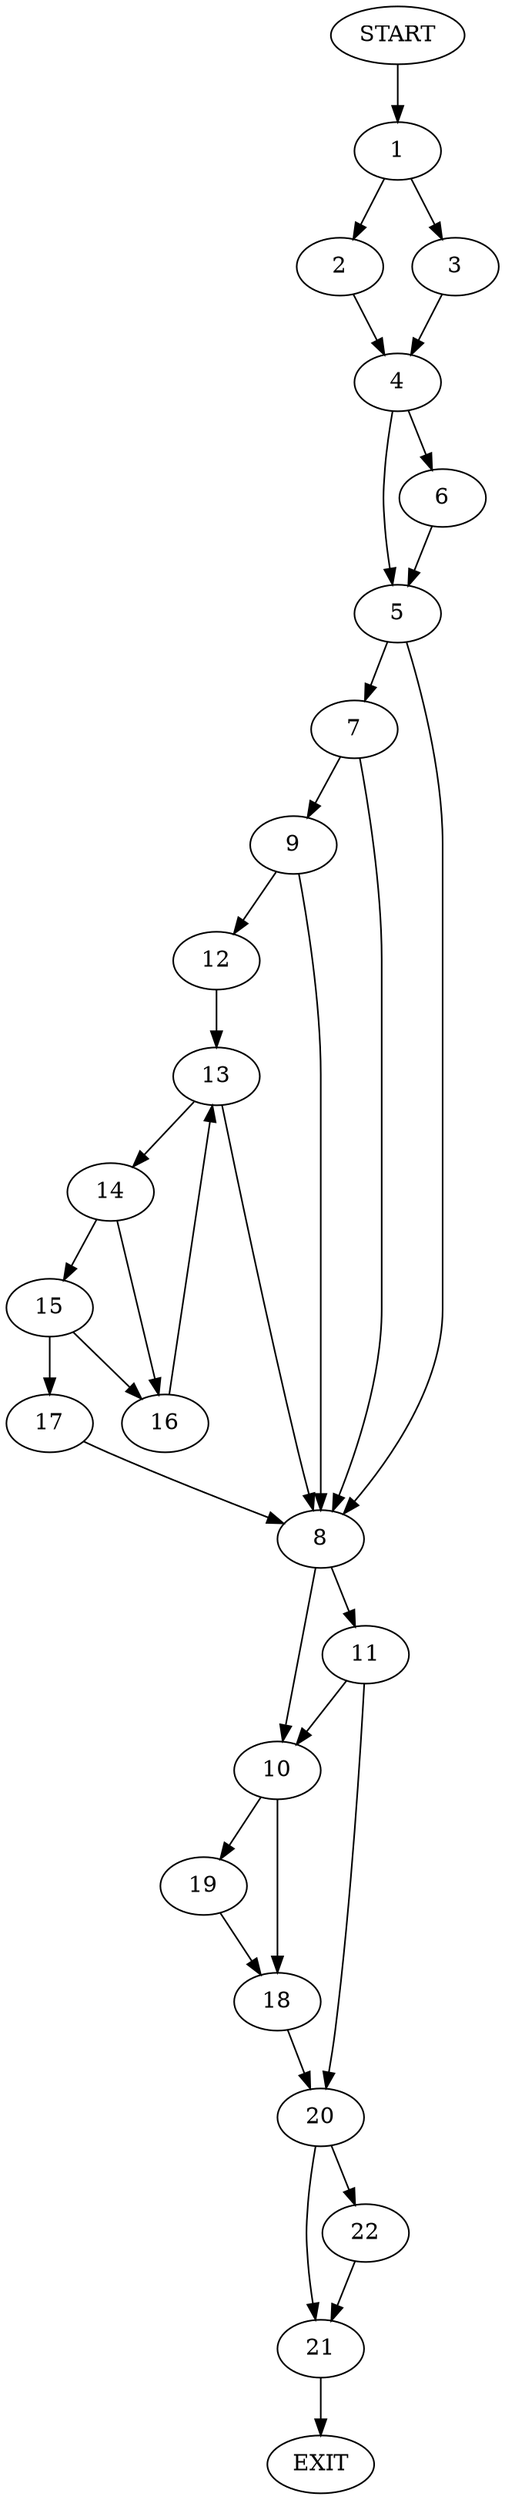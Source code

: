 digraph {
0 [label="START"]
23 [label="EXIT"]
0 -> 1
1 -> 2
1 -> 3
3 -> 4
2 -> 4
4 -> 5
4 -> 6
5 -> 7
5 -> 8
6 -> 5
7 -> 9
7 -> 8
8 -> 10
8 -> 11
9 -> 12
9 -> 8
12 -> 13
13 -> 14
13 -> 8
14 -> 15
14 -> 16
15 -> 17
15 -> 16
16 -> 13
17 -> 8
10 -> 18
10 -> 19
11 -> 10
11 -> 20
20 -> 21
20 -> 22
19 -> 18
18 -> 20
22 -> 21
21 -> 23
}

